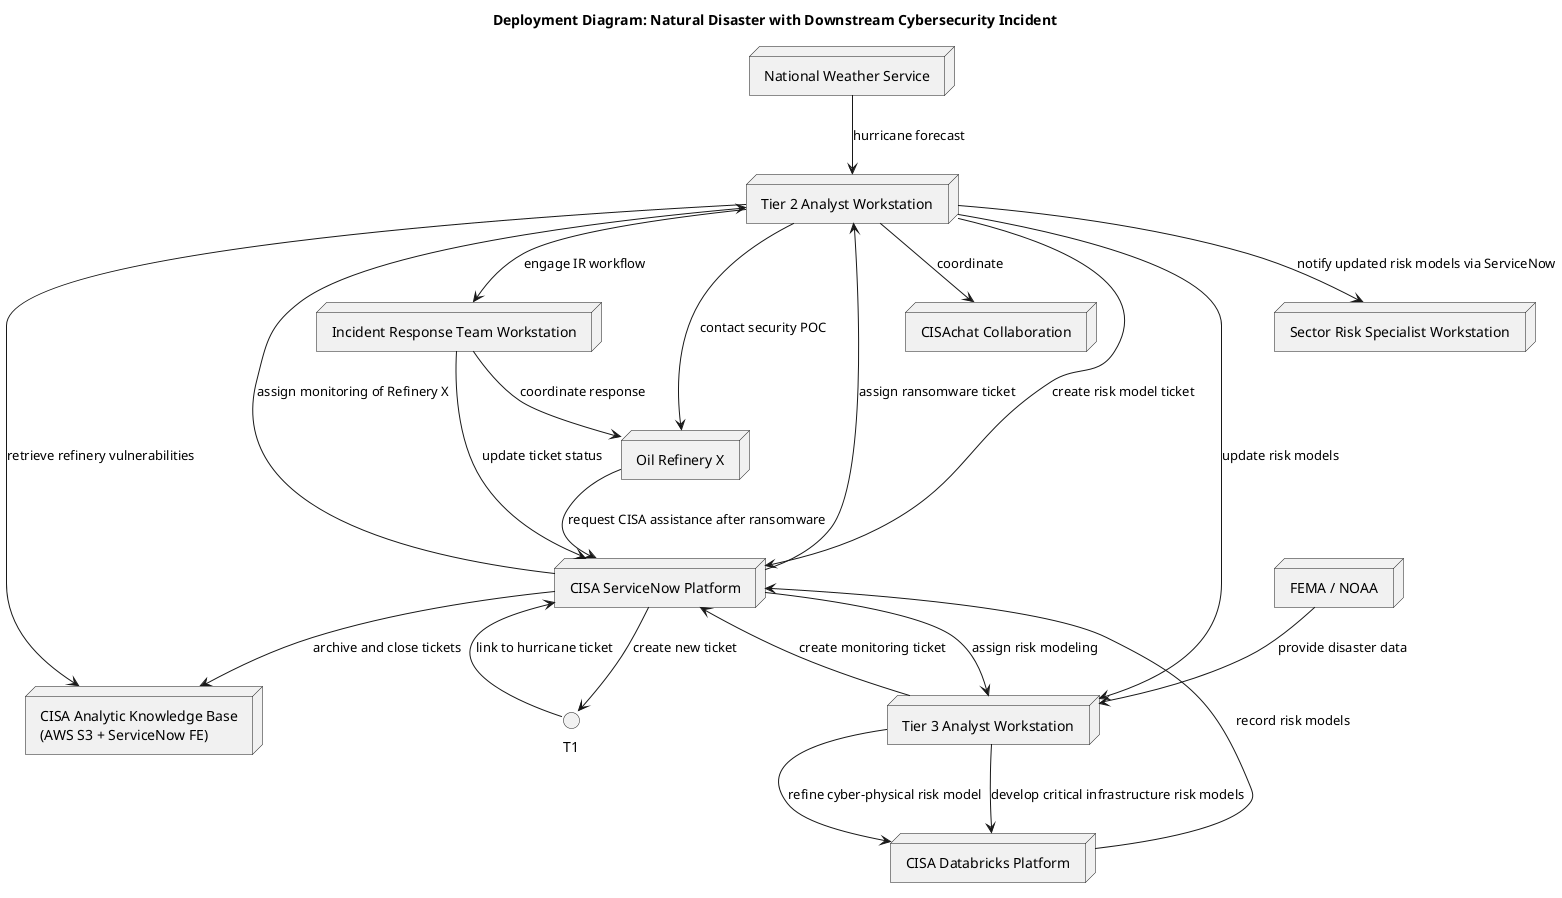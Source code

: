 @startuml
	title Deployment Diagram: Natural Disaster with Downstream Cybersecurity Incident
	
	node "National Weather Service" as NWS
	node "FEMA / NOAA" as FedAgencies
	node "Oil Refinery X" as RefineryX
	node "CISA ServiceNow Platform" as SN
	node "CISA Databricks Platform" as Databricks
	node "CISA Analytic Knowledge Base\n(AWS S3 + ServiceNow FE)" as AKB
	node "CISAchat Collaboration" as Chat
	node "Tier 2 Analyst Workstation" as T2
	node "Tier 3 Analyst Workstation" as T3
	node "Incident Response Team Workstation" as IRT
	node "Sector Risk Specialist Workstation" as SRS
	
	' Relationships
	NWS --> T2 : hurricane forecast
	T2 --> SN : create risk model ticket
	SN --> T3 : assign risk modeling
	
	FedAgencies --> T3 : provide disaster data
	T3 --> Databricks : develop critical infrastructure risk models
	Databricks --> SN : record risk models
	T3 --> SN : create monitoring ticket
	SN --> T2 : assign monitoring of Refinery X
	
	T2 --> AKB : retrieve refinery vulnerabilities
	T2 --> Chat : coordinate
	T2 --> RefineryX : contact security POC
	
	RefineryX --> SN : request CISA assistance after ransomware
	SN --> T1 : create new ticket
	T1 --> SN : link to hurricane ticket
	SN --> T2 : assign ransomware ticket
	
	T2 --> IRT : engage IR workflow
	IRT --> SN : update ticket status
	IRT --> RefineryX : coordinate response
	
	T2 --> T3 : update risk models
	T3 --> Databricks : refine cyber-physical risk model
	T2 --> SRS : notify updated risk models via ServiceNow
	
	SN --> AKB : archive and close tickets

@enduml
